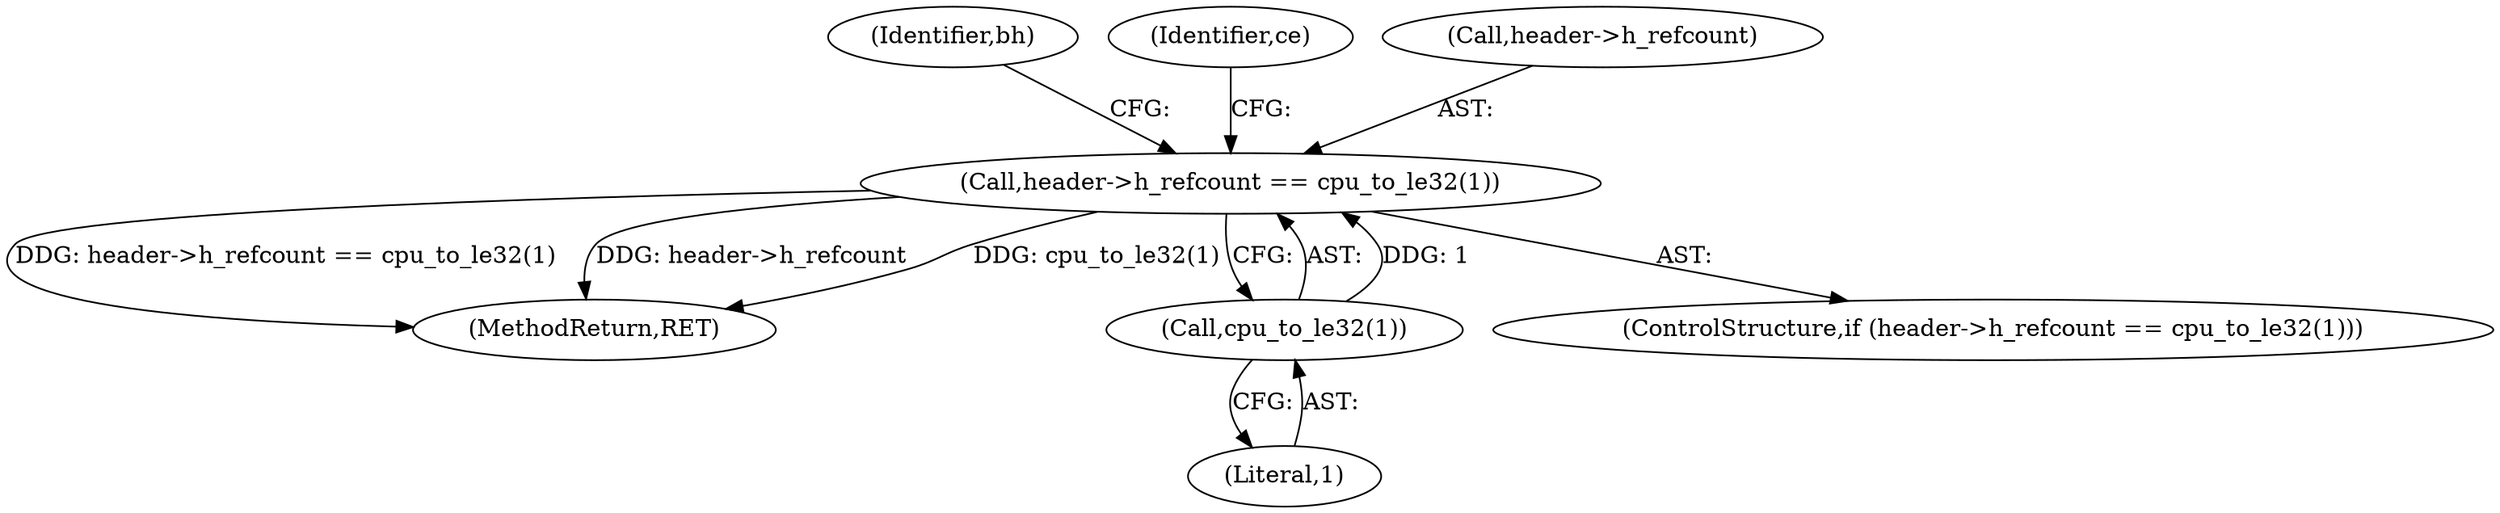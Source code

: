 digraph "0_linux_be0726d33cb8f411945884664924bed3cb8c70ee_10@pointer" {
"1000553" [label="(Call,header->h_refcount == cpu_to_le32(1))"];
"1000557" [label="(Call,cpu_to_le32(1))"];
"1000557" [label="(Call,cpu_to_le32(1))"];
"1000561" [label="(Identifier,bh)"];
"1000558" [label="(Literal,1)"];
"1000571" [label="(Identifier,ce)"];
"1001019" [label="(MethodReturn,RET)"];
"1000554" [label="(Call,header->h_refcount)"];
"1000552" [label="(ControlStructure,if (header->h_refcount == cpu_to_le32(1)))"];
"1000553" [label="(Call,header->h_refcount == cpu_to_le32(1))"];
"1000553" -> "1000552"  [label="AST: "];
"1000553" -> "1000557"  [label="CFG: "];
"1000554" -> "1000553"  [label="AST: "];
"1000557" -> "1000553"  [label="AST: "];
"1000561" -> "1000553"  [label="CFG: "];
"1000571" -> "1000553"  [label="CFG: "];
"1000553" -> "1001019"  [label="DDG: header->h_refcount == cpu_to_le32(1)"];
"1000553" -> "1001019"  [label="DDG: header->h_refcount"];
"1000553" -> "1001019"  [label="DDG: cpu_to_le32(1)"];
"1000557" -> "1000553"  [label="DDG: 1"];
"1000557" -> "1000558"  [label="CFG: "];
"1000558" -> "1000557"  [label="AST: "];
}
